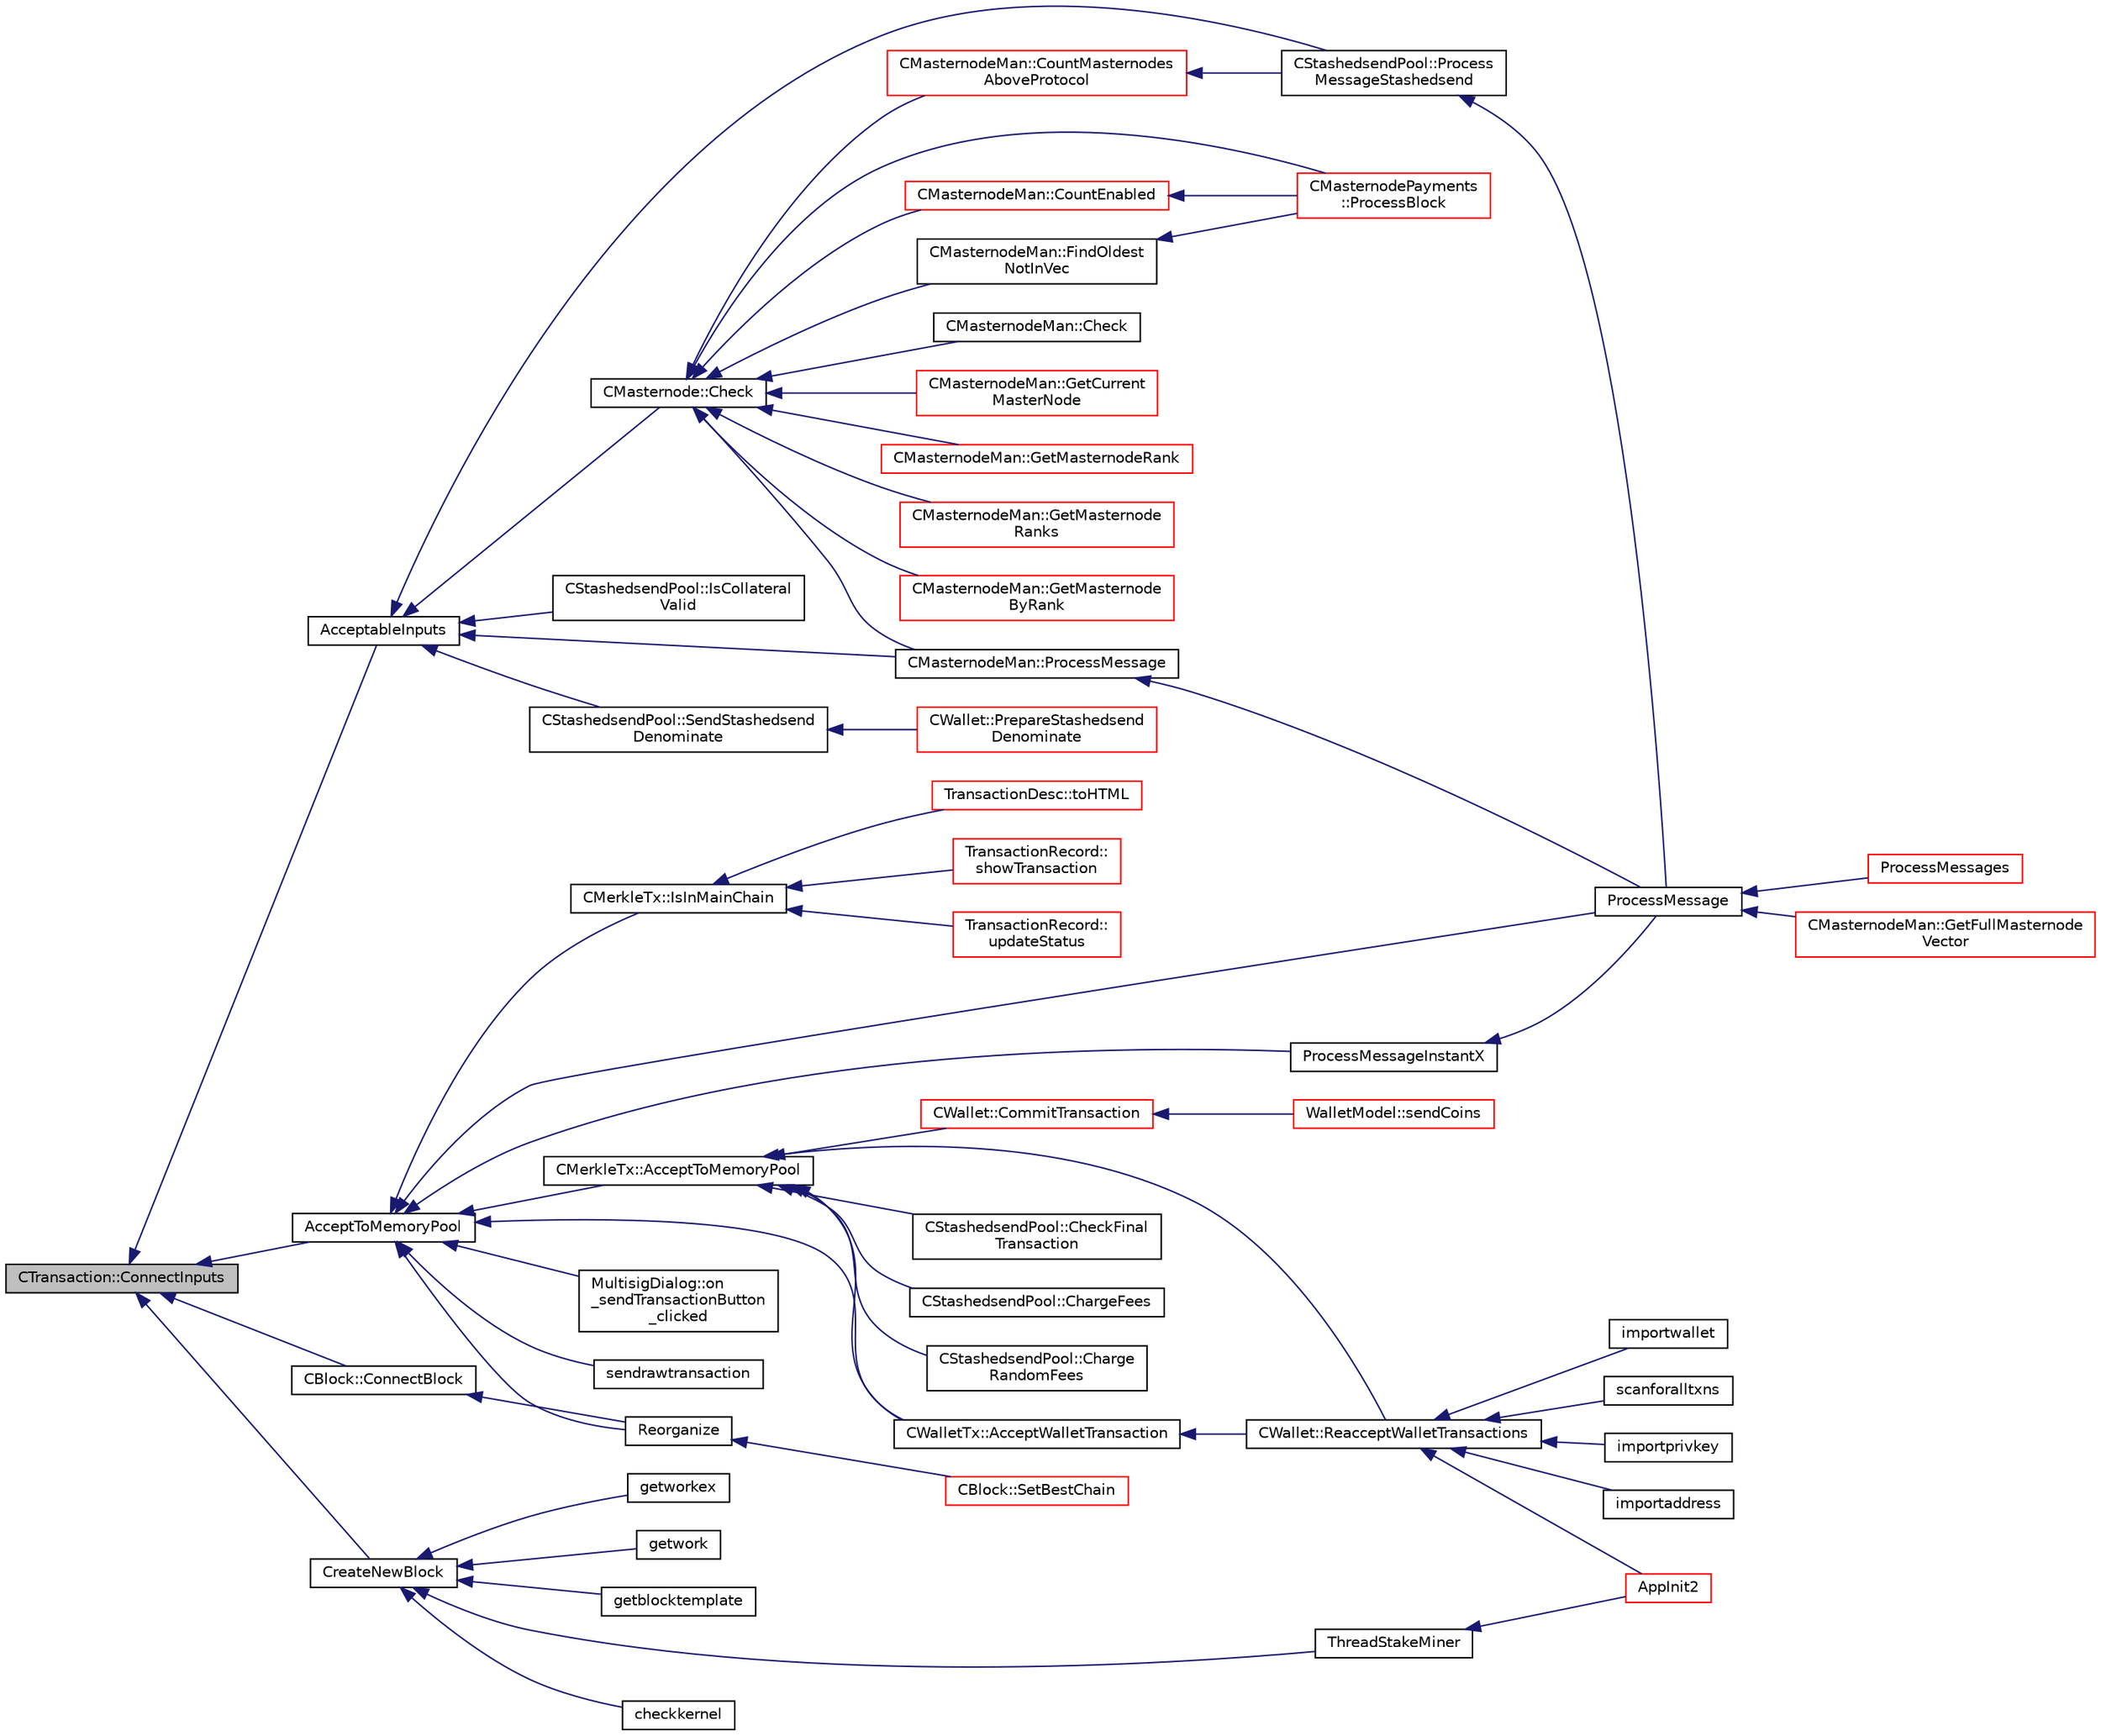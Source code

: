 digraph "CTransaction::ConnectInputs"
{
  edge [fontname="Helvetica",fontsize="10",labelfontname="Helvetica",labelfontsize="10"];
  node [fontname="Helvetica",fontsize="10",shape=record];
  rankdir="LR";
  Node252 [label="CTransaction::ConnectInputs",height=0.2,width=0.4,color="black", fillcolor="grey75", style="filled", fontcolor="black"];
  Node252 -> Node253 [dir="back",color="midnightblue",fontsize="10",style="solid",fontname="Helvetica"];
  Node253 [label="AcceptToMemoryPool",height=0.2,width=0.4,color="black", fillcolor="white", style="filled",URL="$d4/dbf/main_8h.html#addea0e425b693b4c1be712c3ead94568",tooltip="(try to) add transaction to memory pool "];
  Node253 -> Node254 [dir="back",color="midnightblue",fontsize="10",style="solid",fontname="Helvetica"];
  Node254 [label="ProcessMessageInstantX",height=0.2,width=0.4,color="black", fillcolor="white", style="filled",URL="$d6/d5f/instantx_8h.html#aa516cb499ead2691d8ab216a499db5d0"];
  Node254 -> Node255 [dir="back",color="midnightblue",fontsize="10",style="solid",fontname="Helvetica"];
  Node255 [label="ProcessMessage",height=0.2,width=0.4,color="black", fillcolor="white", style="filled",URL="$df/d0a/main_8cpp.html#a8ba92b1a4bce3c835e887a9073d17d8e"];
  Node255 -> Node256 [dir="back",color="midnightblue",fontsize="10",style="solid",fontname="Helvetica"];
  Node256 [label="ProcessMessages",height=0.2,width=0.4,color="red", fillcolor="white", style="filled",URL="$d4/dbf/main_8h.html#a196f9318f02448b85b28d612698934fd"];
  Node255 -> Node264 [dir="back",color="midnightblue",fontsize="10",style="solid",fontname="Helvetica"];
  Node264 [label="CMasternodeMan::GetFullMasternode\lVector",height=0.2,width=0.4,color="red", fillcolor="white", style="filled",URL="$dc/d6b/class_c_masternode_man.html#ab39e213a7601e1bef2eba1d5d63206f5"];
  Node253 -> Node270 [dir="back",color="midnightblue",fontsize="10",style="solid",fontname="Helvetica"];
  Node270 [label="CMerkleTx::AcceptToMemoryPool",height=0.2,width=0.4,color="black", fillcolor="white", style="filled",URL="$d1/dff/class_c_merkle_tx.html#a61126e811a53b941b3efdf5a4e83db90"];
  Node270 -> Node271 [dir="back",color="midnightblue",fontsize="10",style="solid",fontname="Helvetica"];
  Node271 [label="CWalletTx::AcceptWalletTransaction",height=0.2,width=0.4,color="black", fillcolor="white", style="filled",URL="$d6/d53/class_c_wallet_tx.html#af6d1a5a731bb69e1d94de84eb6fd15a5"];
  Node271 -> Node272 [dir="back",color="midnightblue",fontsize="10",style="solid",fontname="Helvetica"];
  Node272 [label="CWallet::ReacceptWalletTransactions",height=0.2,width=0.4,color="black", fillcolor="white", style="filled",URL="$d2/de5/class_c_wallet.html#a796c23450c8482e10e0c75ae5c1fa8ed"];
  Node272 -> Node258 [dir="back",color="midnightblue",fontsize="10",style="solid",fontname="Helvetica"];
  Node258 [label="AppInit2",height=0.2,width=0.4,color="red", fillcolor="white", style="filled",URL="$d8/dc0/init_8h.html#a1a4c1bfbf6ba1db77e988b89b9cadfd3",tooltip="Initialize ion. "];
  Node272 -> Node273 [dir="back",color="midnightblue",fontsize="10",style="solid",fontname="Helvetica"];
  Node273 [label="importprivkey",height=0.2,width=0.4,color="black", fillcolor="white", style="filled",URL="$dc/dbf/rpcdump_8cpp.html#a3a6fdb974fce01220a895393d444e981"];
  Node272 -> Node274 [dir="back",color="midnightblue",fontsize="10",style="solid",fontname="Helvetica"];
  Node274 [label="importaddress",height=0.2,width=0.4,color="black", fillcolor="white", style="filled",URL="$dc/dbf/rpcdump_8cpp.html#a457bc572859c8265c72a0afd1a6db56c"];
  Node272 -> Node275 [dir="back",color="midnightblue",fontsize="10",style="solid",fontname="Helvetica"];
  Node275 [label="importwallet",height=0.2,width=0.4,color="black", fillcolor="white", style="filled",URL="$dc/dbf/rpcdump_8cpp.html#a2566d5c9dd1938b74e70398cdb3ac5c1"];
  Node272 -> Node276 [dir="back",color="midnightblue",fontsize="10",style="solid",fontname="Helvetica"];
  Node276 [label="scanforalltxns",height=0.2,width=0.4,color="black", fillcolor="white", style="filled",URL="$df/d1d/rpcwallet_8cpp.html#a798669ad37caa71ddd18f73bc5aa5841"];
  Node270 -> Node277 [dir="back",color="midnightblue",fontsize="10",style="solid",fontname="Helvetica"];
  Node277 [label="CStashedsendPool::CheckFinal\lTransaction",height=0.2,width=0.4,color="black", fillcolor="white", style="filled",URL="$dd/d8a/class_c_stashedsend_pool.html#aba122588a53a90150595bc4279beb67c"];
  Node270 -> Node278 [dir="back",color="midnightblue",fontsize="10",style="solid",fontname="Helvetica"];
  Node278 [label="CStashedsendPool::ChargeFees",height=0.2,width=0.4,color="black", fillcolor="white", style="filled",URL="$dd/d8a/class_c_stashedsend_pool.html#acd76c93879dbcbdda4ca0a253f0d9c68",tooltip="Charge fees to bad actors (Charge clients a fee if they&#39;re abusive) "];
  Node270 -> Node279 [dir="back",color="midnightblue",fontsize="10",style="solid",fontname="Helvetica"];
  Node279 [label="CStashedsendPool::Charge\lRandomFees",height=0.2,width=0.4,color="black", fillcolor="white", style="filled",URL="$dd/d8a/class_c_stashedsend_pool.html#abcf715f6e5e01039218bf4881fffc3fe",tooltip="Rarely charge fees to pay miners. "];
  Node270 -> Node272 [dir="back",color="midnightblue",fontsize="10",style="solid",fontname="Helvetica"];
  Node270 -> Node280 [dir="back",color="midnightblue",fontsize="10",style="solid",fontname="Helvetica"];
  Node280 [label="CWallet::CommitTransaction",height=0.2,width=0.4,color="red", fillcolor="white", style="filled",URL="$d2/de5/class_c_wallet.html#aa13fbeaebd271f910a54cc5b82d73fde"];
  Node280 -> Node281 [dir="back",color="midnightblue",fontsize="10",style="solid",fontname="Helvetica"];
  Node281 [label="WalletModel::sendCoins",height=0.2,width=0.4,color="red", fillcolor="white", style="filled",URL="$d4/d27/class_wallet_model.html#a053fb3ff2b8b0347f83e6bb591126746"];
  Node253 -> Node271 [dir="back",color="midnightblue",fontsize="10",style="solid",fontname="Helvetica"];
  Node253 -> Node297 [dir="back",color="midnightblue",fontsize="10",style="solid",fontname="Helvetica"];
  Node297 [label="Reorganize",height=0.2,width=0.4,color="black", fillcolor="white", style="filled",URL="$df/d0a/main_8cpp.html#ad8e09920f5a3ce2670c5efa26ef65227"];
  Node297 -> Node298 [dir="back",color="midnightblue",fontsize="10",style="solid",fontname="Helvetica"];
  Node298 [label="CBlock::SetBestChain",height=0.2,width=0.4,color="red", fillcolor="white", style="filled",URL="$d3/d51/class_c_block.html#a6e308b2d75d1cfc4a75eda36feb60ca1"];
  Node253 -> Node255 [dir="back",color="midnightblue",fontsize="10",style="solid",fontname="Helvetica"];
  Node253 -> Node302 [dir="back",color="midnightblue",fontsize="10",style="solid",fontname="Helvetica"];
  Node302 [label="CMerkleTx::IsInMainChain",height=0.2,width=0.4,color="black", fillcolor="white", style="filled",URL="$d1/dff/class_c_merkle_tx.html#ad4b3623fabf1924dba2a7694e3418e1e"];
  Node302 -> Node303 [dir="back",color="midnightblue",fontsize="10",style="solid",fontname="Helvetica"];
  Node303 [label="TransactionDesc::toHTML",height=0.2,width=0.4,color="red", fillcolor="white", style="filled",URL="$d4/da9/class_transaction_desc.html#ab7c9dbb2048aae121dd9d75df86e64f4"];
  Node302 -> Node314 [dir="back",color="midnightblue",fontsize="10",style="solid",fontname="Helvetica"];
  Node314 [label="TransactionRecord::\lshowTransaction",height=0.2,width=0.4,color="red", fillcolor="white", style="filled",URL="$d1/da7/class_transaction_record.html#a5ad1d1af4bec5b15a624b7a451e8cdbf",tooltip="Decompose CWallet transaction to model transaction records. "];
  Node302 -> Node326 [dir="back",color="midnightblue",fontsize="10",style="solid",fontname="Helvetica"];
  Node326 [label="TransactionRecord::\lupdateStatus",height=0.2,width=0.4,color="red", fillcolor="white", style="filled",URL="$d1/da7/class_transaction_record.html#a9b643dd885a790ae511705a1446556be",tooltip="Update status from core wallet tx. "];
  Node253 -> Node333 [dir="back",color="midnightblue",fontsize="10",style="solid",fontname="Helvetica"];
  Node333 [label="MultisigDialog::on\l_sendTransactionButton\l_clicked",height=0.2,width=0.4,color="black", fillcolor="white", style="filled",URL="$d4/df4/class_multisig_dialog.html#a71fcf325cb0cde9223eefc62b3b7634b"];
  Node253 -> Node334 [dir="back",color="midnightblue",fontsize="10",style="solid",fontname="Helvetica"];
  Node334 [label="sendrawtransaction",height=0.2,width=0.4,color="black", fillcolor="white", style="filled",URL="$dc/da8/rpcrawtransaction_8cpp.html#ad5aad44f890060f42efb49acf349511e"];
  Node252 -> Node335 [dir="back",color="midnightblue",fontsize="10",style="solid",fontname="Helvetica"];
  Node335 [label="AcceptableInputs",height=0.2,width=0.4,color="black", fillcolor="white", style="filled",URL="$d4/dbf/main_8h.html#a43f9c625cc3dfd663a76ddb4d15fce58"];
  Node335 -> Node336 [dir="back",color="midnightblue",fontsize="10",style="solid",fontname="Helvetica"];
  Node336 [label="CMasternode::Check",height=0.2,width=0.4,color="black", fillcolor="white", style="filled",URL="$d6/dac/class_c_masternode.html#a6c5f883b797298678c1cf814faab09a5"];
  Node336 -> Node337 [dir="back",color="midnightblue",fontsize="10",style="solid",fontname="Helvetica"];
  Node337 [label="CMasternodePayments\l::ProcessBlock",height=0.2,width=0.4,color="red", fillcolor="white", style="filled",URL="$dc/d9a/class_c_masternode_payments.html#aa23dfbc148f10f601e9771bfcffea441"];
  Node336 -> Node348 [dir="back",color="midnightblue",fontsize="10",style="solid",fontname="Helvetica"];
  Node348 [label="CMasternodeMan::Check",height=0.2,width=0.4,color="black", fillcolor="white", style="filled",URL="$dc/d6b/class_c_masternode_man.html#a746a5bed8674a37f69f8987a2bd9bcd1"];
  Node336 -> Node349 [dir="back",color="midnightblue",fontsize="10",style="solid",fontname="Helvetica"];
  Node349 [label="CMasternodeMan::CountEnabled",height=0.2,width=0.4,color="red", fillcolor="white", style="filled",URL="$dc/d6b/class_c_masternode_man.html#ae495279a035d7d259375ae95cbde28f4"];
  Node349 -> Node337 [dir="back",color="midnightblue",fontsize="10",style="solid",fontname="Helvetica"];
  Node336 -> Node361 [dir="back",color="midnightblue",fontsize="10",style="solid",fontname="Helvetica"];
  Node361 [label="CMasternodeMan::CountMasternodes\lAboveProtocol",height=0.2,width=0.4,color="red", fillcolor="white", style="filled",URL="$dc/d6b/class_c_masternode_man.html#a26f97dd108171cfaf20951a5d133c156"];
  Node361 -> Node365 [dir="back",color="midnightblue",fontsize="10",style="solid",fontname="Helvetica"];
  Node365 [label="CStashedsendPool::Process\lMessageStashedsend",height=0.2,width=0.4,color="black", fillcolor="white", style="filled",URL="$dd/d8a/class_c_stashedsend_pool.html#a62b472a4e4b1e634bc2e8621be17888e",tooltip="Process a Stashedsend message using the Stashedsend protocol. "];
  Node365 -> Node255 [dir="back",color="midnightblue",fontsize="10",style="solid",fontname="Helvetica"];
  Node336 -> Node366 [dir="back",color="midnightblue",fontsize="10",style="solid",fontname="Helvetica"];
  Node366 [label="CMasternodeMan::FindOldest\lNotInVec",height=0.2,width=0.4,color="black", fillcolor="white", style="filled",URL="$dc/d6b/class_c_masternode_man.html#a573f7201b1bc84d277d17c4e165f8842"];
  Node366 -> Node337 [dir="back",color="midnightblue",fontsize="10",style="solid",fontname="Helvetica"];
  Node336 -> Node367 [dir="back",color="midnightblue",fontsize="10",style="solid",fontname="Helvetica"];
  Node367 [label="CMasternodeMan::GetCurrent\lMasterNode",height=0.2,width=0.4,color="red", fillcolor="white", style="filled",URL="$dc/d6b/class_c_masternode_man.html#a2b3a91870855e8fcb9b2b6e00c35197f"];
  Node336 -> Node370 [dir="back",color="midnightblue",fontsize="10",style="solid",fontname="Helvetica"];
  Node370 [label="CMasternodeMan::GetMasternodeRank",height=0.2,width=0.4,color="red", fillcolor="white", style="filled",URL="$dc/d6b/class_c_masternode_man.html#a41fd522da90284837d5dcb1e2d2e7d7c"];
  Node336 -> Node373 [dir="back",color="midnightblue",fontsize="10",style="solid",fontname="Helvetica"];
  Node373 [label="CMasternodeMan::GetMasternode\lRanks",height=0.2,width=0.4,color="red", fillcolor="white", style="filled",URL="$dc/d6b/class_c_masternode_man.html#ac06180b4570d5d1b098979c2f59a7a90"];
  Node336 -> Node374 [dir="back",color="midnightblue",fontsize="10",style="solid",fontname="Helvetica"];
  Node374 [label="CMasternodeMan::GetMasternode\lByRank",height=0.2,width=0.4,color="red", fillcolor="white", style="filled",URL="$dc/d6b/class_c_masternode_man.html#ab32afaad2651c69d2f93c68aee466677"];
  Node336 -> Node376 [dir="back",color="midnightblue",fontsize="10",style="solid",fontname="Helvetica"];
  Node376 [label="CMasternodeMan::ProcessMessage",height=0.2,width=0.4,color="black", fillcolor="white", style="filled",URL="$dc/d6b/class_c_masternode_man.html#ae3e5d263cebdcd932eca49caeadce9aa"];
  Node376 -> Node255 [dir="back",color="midnightblue",fontsize="10",style="solid",fontname="Helvetica"];
  Node335 -> Node376 [dir="back",color="midnightblue",fontsize="10",style="solid",fontname="Helvetica"];
  Node335 -> Node365 [dir="back",color="midnightblue",fontsize="10",style="solid",fontname="Helvetica"];
  Node335 -> Node377 [dir="back",color="midnightblue",fontsize="10",style="solid",fontname="Helvetica"];
  Node377 [label="CStashedsendPool::IsCollateral\lValid",height=0.2,width=0.4,color="black", fillcolor="white", style="filled",URL="$dd/d8a/class_c_stashedsend_pool.html#a953b684a05b58919c45c8c6f159b0b14",tooltip="If the collateral is valid given by a client. "];
  Node335 -> Node378 [dir="back",color="midnightblue",fontsize="10",style="solid",fontname="Helvetica"];
  Node378 [label="CStashedsendPool::SendStashedsend\lDenominate",height=0.2,width=0.4,color="black", fillcolor="white", style="filled",URL="$dd/d8a/class_c_stashedsend_pool.html#a6a94b951db9f47197abf79e141e8de1a",tooltip="As a client, send a transaction to a Masternode to start the denomination process. "];
  Node378 -> Node379 [dir="back",color="midnightblue",fontsize="10",style="solid",fontname="Helvetica"];
  Node379 [label="CWallet::PrepareStashedsend\lDenominate",height=0.2,width=0.4,color="red", fillcolor="white", style="filled",URL="$d2/de5/class_c_wallet.html#ae7ce44a23e6cb716ea05783c04de197e"];
  Node252 -> Node381 [dir="back",color="midnightblue",fontsize="10",style="solid",fontname="Helvetica"];
  Node381 [label="CBlock::ConnectBlock",height=0.2,width=0.4,color="black", fillcolor="white", style="filled",URL="$d3/d51/class_c_block.html#a1ae149d97c7b7eadf48f5cea934b6217"];
  Node381 -> Node297 [dir="back",color="midnightblue",fontsize="10",style="solid",fontname="Helvetica"];
  Node252 -> Node382 [dir="back",color="midnightblue",fontsize="10",style="solid",fontname="Helvetica"];
  Node382 [label="CreateNewBlock",height=0.2,width=0.4,color="black", fillcolor="white", style="filled",URL="$de/d13/miner_8h.html#aca0de7d757e027c2b08bd101c68c1549"];
  Node382 -> Node346 [dir="back",color="midnightblue",fontsize="10",style="solid",fontname="Helvetica"];
  Node346 [label="ThreadStakeMiner",height=0.2,width=0.4,color="black", fillcolor="white", style="filled",URL="$d6/de3/miner_8cpp.html#a31faece5ef0e403969b3d3debd79b352"];
  Node346 -> Node258 [dir="back",color="midnightblue",fontsize="10",style="solid",fontname="Helvetica"];
  Node382 -> Node383 [dir="back",color="midnightblue",fontsize="10",style="solid",fontname="Helvetica"];
  Node383 [label="checkkernel",height=0.2,width=0.4,color="black", fillcolor="white", style="filled",URL="$d4/ddd/rpcmining_8cpp.html#a36ee2284a7252841b8a62a9531b6acbc"];
  Node382 -> Node343 [dir="back",color="midnightblue",fontsize="10",style="solid",fontname="Helvetica"];
  Node343 [label="getworkex",height=0.2,width=0.4,color="black", fillcolor="white", style="filled",URL="$d4/ddd/rpcmining_8cpp.html#aa40f86dc468a3f2ef4a3bba99e20a069"];
  Node382 -> Node344 [dir="back",color="midnightblue",fontsize="10",style="solid",fontname="Helvetica"];
  Node344 [label="getwork",height=0.2,width=0.4,color="black", fillcolor="white", style="filled",URL="$d4/ddd/rpcmining_8cpp.html#a356be62c93d38267a7da9e1cb644d547"];
  Node382 -> Node384 [dir="back",color="midnightblue",fontsize="10",style="solid",fontname="Helvetica"];
  Node384 [label="getblocktemplate",height=0.2,width=0.4,color="black", fillcolor="white", style="filled",URL="$d4/ddd/rpcmining_8cpp.html#a27347eecedd59156c914fcb5ce488f9a"];
}
